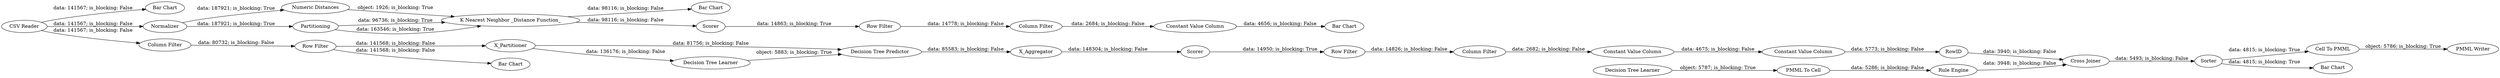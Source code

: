 digraph {
	"4121712351599127597_52" [label=Sorter]
	"4121712351599127597_295" [label="Bar Chart"]
	"4121712351599127597_10" [label="Numeric Distances"]
	"6150886191740573486_2" [label=X_Partitioner]
	"1796661048727075102_293" [label=RowID]
	"1796661048727075102_290" [label="Constant Value Column"]
	"-2353699624762145569_294" [label="Column Filter"]
	"-1988345867638803238_33" [label="Decision Tree Learner"]
	"4121712351599127597_4" [label="Bar Chart"]
	"4121712351599127597_55" [label="Bar Chart"]
	"6150886191740573486_7" [label=X_Aggregator]
	"6150886191740573486_39" [label=Scorer]
	"4121712351599127597_59" [label="PMML Writer"]
	"4121712351599127597_1" [label="CSV Reader"]
	"6150886191740573486_32" [label="Decision Tree Predictor"]
	"4121712351599127597_11" [label=Normalizer]
	"-1988345867638803238_34" [label="Rule Engine"]
	"4121712351599127597_8" [label=Partitioning]
	"4121712351599127597_6" [label="K Nearest Neighbor _Distance Function_"]
	"4121712351599127597_60" [label="Bar Chart"]
	"4121712351599127597_3" [label="Row Filter"]
	"1796661048727075102_292" [label="Constant Value Column"]
	"1796661048727075102_9" [label="Row Filter"]
	"1796661048727075102_294" [label="Column Filter"]
	"4121712351599127597_9" [label=Scorer]
	"-2353699624762145569_290" [label="Constant Value Column"]
	"-1988345867638803238_28" [label="PMML To Cell"]
	"6150886191740573486_38" [label="Cross Joiner"]
	"4121712351599127597_54" [label="Cell To PMML"]
	"4121712351599127597_57" [label="Bar Chart"]
	"-2353699624762145569_61" [label="Row Filter"]
	"6150886191740573486_31" [label="Decision Tree Learner"]
	"4121712351599127597_2" [label="Column Filter"]
	"4121712351599127597_3" -> "6150886191740573486_2" [label="data: 141568; is_blocking: False"]
	"4121712351599127597_10" -> "4121712351599127597_6" [label="object: 1926; is_blocking: True"]
	"1796661048727075102_9" -> "1796661048727075102_294" [label="data: 14826; is_blocking: False"]
	"4121712351599127597_8" -> "4121712351599127597_6" [label="data: 96736; is_blocking: True"]
	"6150886191740573486_7" -> "6150886191740573486_39" [label="data: 148304; is_blocking: False"]
	"4121712351599127597_8" -> "4121712351599127597_6" [label="data: 163546; is_blocking: True"]
	"4121712351599127597_6" -> "4121712351599127597_60" [label="data: 98116; is_blocking: False"]
	"4121712351599127597_1" -> "4121712351599127597_55" [label="data: 141567; is_blocking: False"]
	"-1988345867638803238_28" -> "-1988345867638803238_34" [label="data: 5286; is_blocking: False"]
	"6150886191740573486_31" -> "6150886191740573486_32" [label="object: 5883; is_blocking: True"]
	"-1988345867638803238_34" -> "6150886191740573486_38" [label="data: 3948; is_blocking: False"]
	"4121712351599127597_11" -> "4121712351599127597_8" [label="data: 187921; is_blocking: True"]
	"4121712351599127597_3" -> "4121712351599127597_4" [label="data: 141568; is_blocking: False"]
	"-1988345867638803238_33" -> "-1988345867638803238_28" [label="object: 5787; is_blocking: True"]
	"6150886191740573486_2" -> "6150886191740573486_32" [label="data: 81756; is_blocking: False"]
	"1796661048727075102_294" -> "1796661048727075102_290" [label="data: 2682; is_blocking: False"]
	"6150886191740573486_32" -> "6150886191740573486_7" [label="data: 85583; is_blocking: False"]
	"4121712351599127597_52" -> "4121712351599127597_54" [label="data: 4815; is_blocking: True"]
	"-2353699624762145569_290" -> "4121712351599127597_295" [label="data: 4656; is_blocking: False"]
	"4121712351599127597_54" -> "4121712351599127597_59" [label="object: 5786; is_blocking: True"]
	"6150886191740573486_38" -> "4121712351599127597_52" [label="data: 5493; is_blocking: False"]
	"-2353699624762145569_61" -> "-2353699624762145569_294" [label="data: 14778; is_blocking: False"]
	"4121712351599127597_1" -> "4121712351599127597_11" [label="data: 141567; is_blocking: False"]
	"4121712351599127597_2" -> "4121712351599127597_3" [label="data: 80732; is_blocking: False"]
	"4121712351599127597_9" -> "-2353699624762145569_61" [label="data: 14863; is_blocking: True"]
	"6150886191740573486_2" -> "6150886191740573486_31" [label="data: 136176; is_blocking: False"]
	"4121712351599127597_6" -> "4121712351599127597_9" [label="data: 98116; is_blocking: False"]
	"4121712351599127597_11" -> "4121712351599127597_10" [label="data: 187921; is_blocking: True"]
	"1796661048727075102_293" -> "6150886191740573486_38" [label="data: 3940; is_blocking: False"]
	"1796661048727075102_292" -> "1796661048727075102_293" [label="data: 5773; is_blocking: False"]
	"6150886191740573486_39" -> "1796661048727075102_9" [label="data: 14950; is_blocking: True"]
	"-2353699624762145569_294" -> "-2353699624762145569_290" [label="data: 2684; is_blocking: False"]
	"1796661048727075102_290" -> "1796661048727075102_292" [label="data: 4675; is_blocking: False"]
	"4121712351599127597_52" -> "4121712351599127597_57" [label="data: 4815; is_blocking: True"]
	"4121712351599127597_1" -> "4121712351599127597_2" [label="data: 141567; is_blocking: False"]
	rankdir=LR
}
